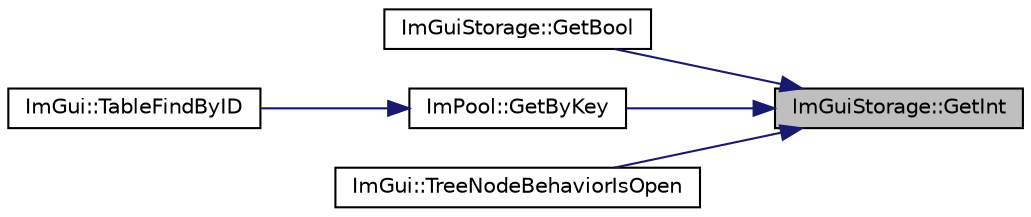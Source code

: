 digraph "ImGuiStorage::GetInt"
{
 // LATEX_PDF_SIZE
  edge [fontname="Helvetica",fontsize="10",labelfontname="Helvetica",labelfontsize="10"];
  node [fontname="Helvetica",fontsize="10",shape=record];
  rankdir="RL";
  Node1 [label="ImGuiStorage::GetInt",height=0.2,width=0.4,color="black", fillcolor="grey75", style="filled", fontcolor="black",tooltip=" "];
  Node1 -> Node2 [dir="back",color="midnightblue",fontsize="10",style="solid",fontname="Helvetica"];
  Node2 [label="ImGuiStorage::GetBool",height=0.2,width=0.4,color="black", fillcolor="white", style="filled",URL="$struct_im_gui_storage.html#a22d34ae6278f86468a3e7df8fbd1b632",tooltip=" "];
  Node1 -> Node3 [dir="back",color="midnightblue",fontsize="10",style="solid",fontname="Helvetica"];
  Node3 [label="ImPool::GetByKey",height=0.2,width=0.4,color="black", fillcolor="white", style="filled",URL="$struct_im_pool.html#ae287bf93e178ecacead30a8baea62877",tooltip=" "];
  Node3 -> Node4 [dir="back",color="midnightblue",fontsize="10",style="solid",fontname="Helvetica"];
  Node4 [label="ImGui::TableFindByID",height=0.2,width=0.4,color="black", fillcolor="white", style="filled",URL="$namespace_im_gui.html#a57adce5340eb73285ccf2c8bc81c92bf",tooltip=" "];
  Node1 -> Node5 [dir="back",color="midnightblue",fontsize="10",style="solid",fontname="Helvetica"];
  Node5 [label="ImGui::TreeNodeBehaviorIsOpen",height=0.2,width=0.4,color="black", fillcolor="white", style="filled",URL="$namespace_im_gui.html#a22cc50485aad6da8a3a4e156b500ed4a",tooltip=" "];
}
